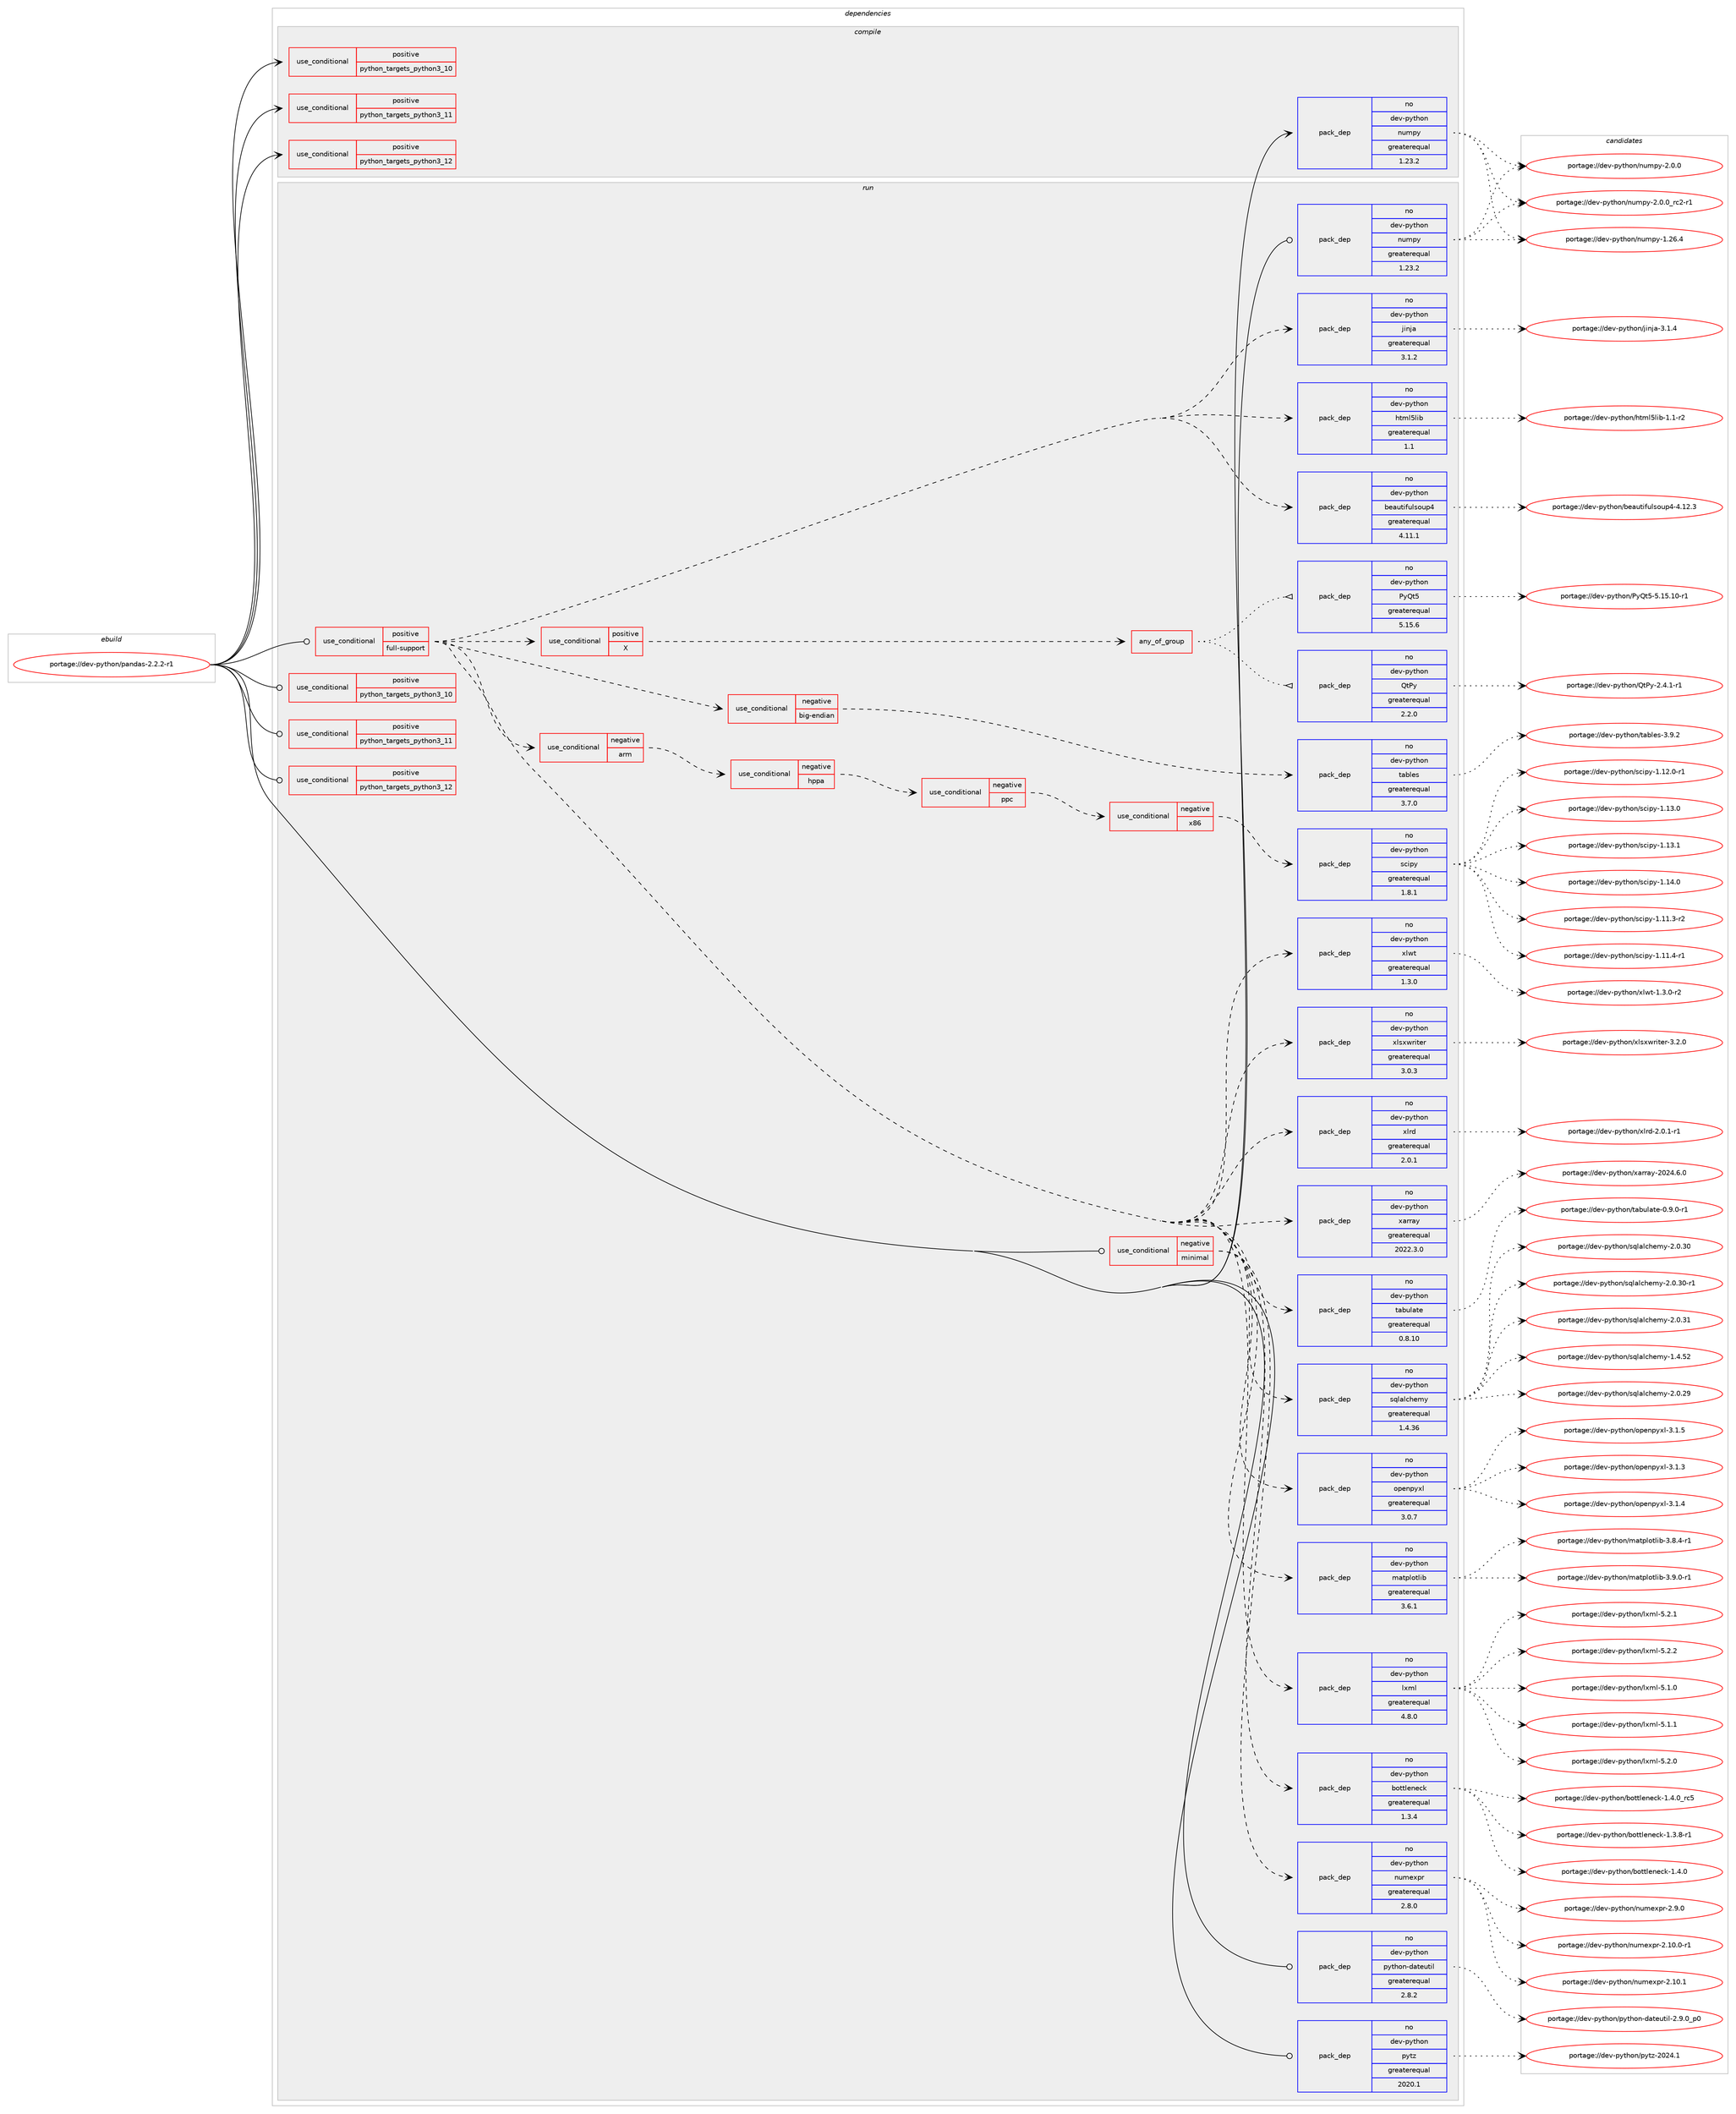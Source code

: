 digraph prolog {

# *************
# Graph options
# *************

newrank=true;
concentrate=true;
compound=true;
graph [rankdir=LR,fontname=Helvetica,fontsize=10,ranksep=1.5];#, ranksep=2.5, nodesep=0.2];
edge  [arrowhead=vee];
node  [fontname=Helvetica,fontsize=10];

# **********
# The ebuild
# **********

subgraph cluster_leftcol {
color=gray;
rank=same;
label=<<i>ebuild</i>>;
id [label="portage://dev-python/pandas-2.2.2-r1", color=red, width=4, href="../dev-python/pandas-2.2.2-r1.svg"];
}

# ****************
# The dependencies
# ****************

subgraph cluster_midcol {
color=gray;
label=<<i>dependencies</i>>;
subgraph cluster_compile {
fillcolor="#eeeeee";
style=filled;
label=<<i>compile</i>>;
subgraph cond34626 {
dependency77101 [label=<<TABLE BORDER="0" CELLBORDER="1" CELLSPACING="0" CELLPADDING="4"><TR><TD ROWSPAN="3" CELLPADDING="10">use_conditional</TD></TR><TR><TD>positive</TD></TR><TR><TD>python_targets_python3_10</TD></TR></TABLE>>, shape=none, color=red];
# *** BEGIN UNKNOWN DEPENDENCY TYPE (TODO) ***
# dependency77101 -> package_dependency(portage://dev-python/pandas-2.2.2-r1,install,no,dev-lang,python,none,[,,],[slot(3.10)],[use(enable(threads),positive)])
# *** END UNKNOWN DEPENDENCY TYPE (TODO) ***

}
id:e -> dependency77101:w [weight=20,style="solid",arrowhead="vee"];
subgraph cond34627 {
dependency77102 [label=<<TABLE BORDER="0" CELLBORDER="1" CELLSPACING="0" CELLPADDING="4"><TR><TD ROWSPAN="3" CELLPADDING="10">use_conditional</TD></TR><TR><TD>positive</TD></TR><TR><TD>python_targets_python3_11</TD></TR></TABLE>>, shape=none, color=red];
# *** BEGIN UNKNOWN DEPENDENCY TYPE (TODO) ***
# dependency77102 -> package_dependency(portage://dev-python/pandas-2.2.2-r1,install,no,dev-lang,python,none,[,,],[slot(3.11)],[use(enable(threads),positive)])
# *** END UNKNOWN DEPENDENCY TYPE (TODO) ***

}
id:e -> dependency77102:w [weight=20,style="solid",arrowhead="vee"];
subgraph cond34628 {
dependency77103 [label=<<TABLE BORDER="0" CELLBORDER="1" CELLSPACING="0" CELLPADDING="4"><TR><TD ROWSPAN="3" CELLPADDING="10">use_conditional</TD></TR><TR><TD>positive</TD></TR><TR><TD>python_targets_python3_12</TD></TR></TABLE>>, shape=none, color=red];
# *** BEGIN UNKNOWN DEPENDENCY TYPE (TODO) ***
# dependency77103 -> package_dependency(portage://dev-python/pandas-2.2.2-r1,install,no,dev-lang,python,none,[,,],[slot(3.12)],[use(enable(threads),positive)])
# *** END UNKNOWN DEPENDENCY TYPE (TODO) ***

}
id:e -> dependency77103:w [weight=20,style="solid",arrowhead="vee"];
subgraph pack41259 {
dependency77104 [label=<<TABLE BORDER="0" CELLBORDER="1" CELLSPACING="0" CELLPADDING="4" WIDTH="220"><TR><TD ROWSPAN="6" CELLPADDING="30">pack_dep</TD></TR><TR><TD WIDTH="110">no</TD></TR><TR><TD>dev-python</TD></TR><TR><TD>numpy</TD></TR><TR><TD>greaterequal</TD></TR><TR><TD>1.23.2</TD></TR></TABLE>>, shape=none, color=blue];
}
id:e -> dependency77104:w [weight=20,style="solid",arrowhead="vee"];
}
subgraph cluster_compileandrun {
fillcolor="#eeeeee";
style=filled;
label=<<i>compile and run</i>>;
}
subgraph cluster_run {
fillcolor="#eeeeee";
style=filled;
label=<<i>run</i>>;
subgraph cond34629 {
dependency77105 [label=<<TABLE BORDER="0" CELLBORDER="1" CELLSPACING="0" CELLPADDING="4"><TR><TD ROWSPAN="3" CELLPADDING="10">use_conditional</TD></TR><TR><TD>negative</TD></TR><TR><TD>minimal</TD></TR></TABLE>>, shape=none, color=red];
subgraph pack41260 {
dependency77106 [label=<<TABLE BORDER="0" CELLBORDER="1" CELLSPACING="0" CELLPADDING="4" WIDTH="220"><TR><TD ROWSPAN="6" CELLPADDING="30">pack_dep</TD></TR><TR><TD WIDTH="110">no</TD></TR><TR><TD>dev-python</TD></TR><TR><TD>bottleneck</TD></TR><TR><TD>greaterequal</TD></TR><TR><TD>1.3.4</TD></TR></TABLE>>, shape=none, color=blue];
}
dependency77105:e -> dependency77106:w [weight=20,style="dashed",arrowhead="vee"];
subgraph pack41261 {
dependency77107 [label=<<TABLE BORDER="0" CELLBORDER="1" CELLSPACING="0" CELLPADDING="4" WIDTH="220"><TR><TD ROWSPAN="6" CELLPADDING="30">pack_dep</TD></TR><TR><TD WIDTH="110">no</TD></TR><TR><TD>dev-python</TD></TR><TR><TD>numexpr</TD></TR><TR><TD>greaterequal</TD></TR><TR><TD>2.8.0</TD></TR></TABLE>>, shape=none, color=blue];
}
dependency77105:e -> dependency77107:w [weight=20,style="dashed",arrowhead="vee"];
}
id:e -> dependency77105:w [weight=20,style="solid",arrowhead="odot"];
subgraph cond34630 {
dependency77108 [label=<<TABLE BORDER="0" CELLBORDER="1" CELLSPACING="0" CELLPADDING="4"><TR><TD ROWSPAN="3" CELLPADDING="10">use_conditional</TD></TR><TR><TD>positive</TD></TR><TR><TD>full-support</TD></TR></TABLE>>, shape=none, color=red];
subgraph pack41262 {
dependency77109 [label=<<TABLE BORDER="0" CELLBORDER="1" CELLSPACING="0" CELLPADDING="4" WIDTH="220"><TR><TD ROWSPAN="6" CELLPADDING="30">pack_dep</TD></TR><TR><TD WIDTH="110">no</TD></TR><TR><TD>dev-python</TD></TR><TR><TD>beautifulsoup4</TD></TR><TR><TD>greaterequal</TD></TR><TR><TD>4.11.1</TD></TR></TABLE>>, shape=none, color=blue];
}
dependency77108:e -> dependency77109:w [weight=20,style="dashed",arrowhead="vee"];
# *** BEGIN UNKNOWN DEPENDENCY TYPE (TODO) ***
# dependency77108 -> package_dependency(portage://dev-python/pandas-2.2.2-r1,run,no,dev-python,blosc,none,[,,],[],[use(optenable(python_targets_python3_10),negative),use(optenable(python_targets_python3_11),negative),use(optenable(python_targets_python3_12),negative)])
# *** END UNKNOWN DEPENDENCY TYPE (TODO) ***

subgraph pack41263 {
dependency77110 [label=<<TABLE BORDER="0" CELLBORDER="1" CELLSPACING="0" CELLPADDING="4" WIDTH="220"><TR><TD ROWSPAN="6" CELLPADDING="30">pack_dep</TD></TR><TR><TD WIDTH="110">no</TD></TR><TR><TD>dev-python</TD></TR><TR><TD>html5lib</TD></TR><TR><TD>greaterequal</TD></TR><TR><TD>1.1</TD></TR></TABLE>>, shape=none, color=blue];
}
dependency77108:e -> dependency77110:w [weight=20,style="dashed",arrowhead="vee"];
subgraph pack41264 {
dependency77111 [label=<<TABLE BORDER="0" CELLBORDER="1" CELLSPACING="0" CELLPADDING="4" WIDTH="220"><TR><TD ROWSPAN="6" CELLPADDING="30">pack_dep</TD></TR><TR><TD WIDTH="110">no</TD></TR><TR><TD>dev-python</TD></TR><TR><TD>jinja</TD></TR><TR><TD>greaterequal</TD></TR><TR><TD>3.1.2</TD></TR></TABLE>>, shape=none, color=blue];
}
dependency77108:e -> dependency77111:w [weight=20,style="dashed",arrowhead="vee"];
subgraph pack41265 {
dependency77112 [label=<<TABLE BORDER="0" CELLBORDER="1" CELLSPACING="0" CELLPADDING="4" WIDTH="220"><TR><TD ROWSPAN="6" CELLPADDING="30">pack_dep</TD></TR><TR><TD WIDTH="110">no</TD></TR><TR><TD>dev-python</TD></TR><TR><TD>lxml</TD></TR><TR><TD>greaterequal</TD></TR><TR><TD>4.8.0</TD></TR></TABLE>>, shape=none, color=blue];
}
dependency77108:e -> dependency77112:w [weight=20,style="dashed",arrowhead="vee"];
subgraph pack41266 {
dependency77113 [label=<<TABLE BORDER="0" CELLBORDER="1" CELLSPACING="0" CELLPADDING="4" WIDTH="220"><TR><TD ROWSPAN="6" CELLPADDING="30">pack_dep</TD></TR><TR><TD WIDTH="110">no</TD></TR><TR><TD>dev-python</TD></TR><TR><TD>matplotlib</TD></TR><TR><TD>greaterequal</TD></TR><TR><TD>3.6.1</TD></TR></TABLE>>, shape=none, color=blue];
}
dependency77108:e -> dependency77113:w [weight=20,style="dashed",arrowhead="vee"];
subgraph pack41267 {
dependency77114 [label=<<TABLE BORDER="0" CELLBORDER="1" CELLSPACING="0" CELLPADDING="4" WIDTH="220"><TR><TD ROWSPAN="6" CELLPADDING="30">pack_dep</TD></TR><TR><TD WIDTH="110">no</TD></TR><TR><TD>dev-python</TD></TR><TR><TD>openpyxl</TD></TR><TR><TD>greaterequal</TD></TR><TR><TD>3.0.7</TD></TR></TABLE>>, shape=none, color=blue];
}
dependency77108:e -> dependency77114:w [weight=20,style="dashed",arrowhead="vee"];
subgraph pack41268 {
dependency77115 [label=<<TABLE BORDER="0" CELLBORDER="1" CELLSPACING="0" CELLPADDING="4" WIDTH="220"><TR><TD ROWSPAN="6" CELLPADDING="30">pack_dep</TD></TR><TR><TD WIDTH="110">no</TD></TR><TR><TD>dev-python</TD></TR><TR><TD>sqlalchemy</TD></TR><TR><TD>greaterequal</TD></TR><TR><TD>1.4.36</TD></TR></TABLE>>, shape=none, color=blue];
}
dependency77108:e -> dependency77115:w [weight=20,style="dashed",arrowhead="vee"];
subgraph pack41269 {
dependency77116 [label=<<TABLE BORDER="0" CELLBORDER="1" CELLSPACING="0" CELLPADDING="4" WIDTH="220"><TR><TD ROWSPAN="6" CELLPADDING="30">pack_dep</TD></TR><TR><TD WIDTH="110">no</TD></TR><TR><TD>dev-python</TD></TR><TR><TD>tabulate</TD></TR><TR><TD>greaterequal</TD></TR><TR><TD>0.8.10</TD></TR></TABLE>>, shape=none, color=blue];
}
dependency77108:e -> dependency77116:w [weight=20,style="dashed",arrowhead="vee"];
subgraph pack41270 {
dependency77117 [label=<<TABLE BORDER="0" CELLBORDER="1" CELLSPACING="0" CELLPADDING="4" WIDTH="220"><TR><TD ROWSPAN="6" CELLPADDING="30">pack_dep</TD></TR><TR><TD WIDTH="110">no</TD></TR><TR><TD>dev-python</TD></TR><TR><TD>xarray</TD></TR><TR><TD>greaterequal</TD></TR><TR><TD>2022.3.0</TD></TR></TABLE>>, shape=none, color=blue];
}
dependency77108:e -> dependency77117:w [weight=20,style="dashed",arrowhead="vee"];
subgraph pack41271 {
dependency77118 [label=<<TABLE BORDER="0" CELLBORDER="1" CELLSPACING="0" CELLPADDING="4" WIDTH="220"><TR><TD ROWSPAN="6" CELLPADDING="30">pack_dep</TD></TR><TR><TD WIDTH="110">no</TD></TR><TR><TD>dev-python</TD></TR><TR><TD>xlrd</TD></TR><TR><TD>greaterequal</TD></TR><TR><TD>2.0.1</TD></TR></TABLE>>, shape=none, color=blue];
}
dependency77108:e -> dependency77118:w [weight=20,style="dashed",arrowhead="vee"];
subgraph pack41272 {
dependency77119 [label=<<TABLE BORDER="0" CELLBORDER="1" CELLSPACING="0" CELLPADDING="4" WIDTH="220"><TR><TD ROWSPAN="6" CELLPADDING="30">pack_dep</TD></TR><TR><TD WIDTH="110">no</TD></TR><TR><TD>dev-python</TD></TR><TR><TD>xlsxwriter</TD></TR><TR><TD>greaterequal</TD></TR><TR><TD>3.0.3</TD></TR></TABLE>>, shape=none, color=blue];
}
dependency77108:e -> dependency77119:w [weight=20,style="dashed",arrowhead="vee"];
subgraph pack41273 {
dependency77120 [label=<<TABLE BORDER="0" CELLBORDER="1" CELLSPACING="0" CELLPADDING="4" WIDTH="220"><TR><TD ROWSPAN="6" CELLPADDING="30">pack_dep</TD></TR><TR><TD WIDTH="110">no</TD></TR><TR><TD>dev-python</TD></TR><TR><TD>xlwt</TD></TR><TR><TD>greaterequal</TD></TR><TR><TD>1.3.0</TD></TR></TABLE>>, shape=none, color=blue];
}
dependency77108:e -> dependency77120:w [weight=20,style="dashed",arrowhead="vee"];
subgraph cond34631 {
dependency77121 [label=<<TABLE BORDER="0" CELLBORDER="1" CELLSPACING="0" CELLPADDING="4"><TR><TD ROWSPAN="3" CELLPADDING="10">use_conditional</TD></TR><TR><TD>negative</TD></TR><TR><TD>arm</TD></TR></TABLE>>, shape=none, color=red];
subgraph cond34632 {
dependency77122 [label=<<TABLE BORDER="0" CELLBORDER="1" CELLSPACING="0" CELLPADDING="4"><TR><TD ROWSPAN="3" CELLPADDING="10">use_conditional</TD></TR><TR><TD>negative</TD></TR><TR><TD>hppa</TD></TR></TABLE>>, shape=none, color=red];
subgraph cond34633 {
dependency77123 [label=<<TABLE BORDER="0" CELLBORDER="1" CELLSPACING="0" CELLPADDING="4"><TR><TD ROWSPAN="3" CELLPADDING="10">use_conditional</TD></TR><TR><TD>negative</TD></TR><TR><TD>ppc</TD></TR></TABLE>>, shape=none, color=red];
subgraph cond34634 {
dependency77124 [label=<<TABLE BORDER="0" CELLBORDER="1" CELLSPACING="0" CELLPADDING="4"><TR><TD ROWSPAN="3" CELLPADDING="10">use_conditional</TD></TR><TR><TD>negative</TD></TR><TR><TD>x86</TD></TR></TABLE>>, shape=none, color=red];
subgraph pack41274 {
dependency77125 [label=<<TABLE BORDER="0" CELLBORDER="1" CELLSPACING="0" CELLPADDING="4" WIDTH="220"><TR><TD ROWSPAN="6" CELLPADDING="30">pack_dep</TD></TR><TR><TD WIDTH="110">no</TD></TR><TR><TD>dev-python</TD></TR><TR><TD>scipy</TD></TR><TR><TD>greaterequal</TD></TR><TR><TD>1.8.1</TD></TR></TABLE>>, shape=none, color=blue];
}
dependency77124:e -> dependency77125:w [weight=20,style="dashed",arrowhead="vee"];
# *** BEGIN UNKNOWN DEPENDENCY TYPE (TODO) ***
# dependency77124 -> package_dependency(portage://dev-python/pandas-2.2.2-r1,run,no,dev-python,statsmodels,none,[,,],[],[use(optenable(python_targets_python3_10),negative),use(optenable(python_targets_python3_11),negative),use(optenable(python_targets_python3_12),negative)])
# *** END UNKNOWN DEPENDENCY TYPE (TODO) ***

}
dependency77123:e -> dependency77124:w [weight=20,style="dashed",arrowhead="vee"];
}
dependency77122:e -> dependency77123:w [weight=20,style="dashed",arrowhead="vee"];
}
dependency77121:e -> dependency77122:w [weight=20,style="dashed",arrowhead="vee"];
}
dependency77108:e -> dependency77121:w [weight=20,style="dashed",arrowhead="vee"];
subgraph cond34635 {
dependency77126 [label=<<TABLE BORDER="0" CELLBORDER="1" CELLSPACING="0" CELLPADDING="4"><TR><TD ROWSPAN="3" CELLPADDING="10">use_conditional</TD></TR><TR><TD>negative</TD></TR><TR><TD>big-endian</TD></TR></TABLE>>, shape=none, color=red];
subgraph pack41275 {
dependency77127 [label=<<TABLE BORDER="0" CELLBORDER="1" CELLSPACING="0" CELLPADDING="4" WIDTH="220"><TR><TD ROWSPAN="6" CELLPADDING="30">pack_dep</TD></TR><TR><TD WIDTH="110">no</TD></TR><TR><TD>dev-python</TD></TR><TR><TD>tables</TD></TR><TR><TD>greaterequal</TD></TR><TR><TD>3.7.0</TD></TR></TABLE>>, shape=none, color=blue];
}
dependency77126:e -> dependency77127:w [weight=20,style="dashed",arrowhead="vee"];
}
dependency77108:e -> dependency77126:w [weight=20,style="dashed",arrowhead="vee"];
subgraph cond34636 {
dependency77128 [label=<<TABLE BORDER="0" CELLBORDER="1" CELLSPACING="0" CELLPADDING="4"><TR><TD ROWSPAN="3" CELLPADDING="10">use_conditional</TD></TR><TR><TD>positive</TD></TR><TR><TD>X</TD></TR></TABLE>>, shape=none, color=red];
subgraph any1074 {
dependency77129 [label=<<TABLE BORDER="0" CELLBORDER="1" CELLSPACING="0" CELLPADDING="4"><TR><TD CELLPADDING="10">any_of_group</TD></TR></TABLE>>, shape=none, color=red];subgraph pack41276 {
dependency77130 [label=<<TABLE BORDER="0" CELLBORDER="1" CELLSPACING="0" CELLPADDING="4" WIDTH="220"><TR><TD ROWSPAN="6" CELLPADDING="30">pack_dep</TD></TR><TR><TD WIDTH="110">no</TD></TR><TR><TD>dev-python</TD></TR><TR><TD>PyQt5</TD></TR><TR><TD>greaterequal</TD></TR><TR><TD>5.15.6</TD></TR></TABLE>>, shape=none, color=blue];
}
dependency77129:e -> dependency77130:w [weight=20,style="dotted",arrowhead="oinv"];
subgraph pack41277 {
dependency77131 [label=<<TABLE BORDER="0" CELLBORDER="1" CELLSPACING="0" CELLPADDING="4" WIDTH="220"><TR><TD ROWSPAN="6" CELLPADDING="30">pack_dep</TD></TR><TR><TD WIDTH="110">no</TD></TR><TR><TD>dev-python</TD></TR><TR><TD>QtPy</TD></TR><TR><TD>greaterequal</TD></TR><TR><TD>2.2.0</TD></TR></TABLE>>, shape=none, color=blue];
}
dependency77129:e -> dependency77131:w [weight=20,style="dotted",arrowhead="oinv"];
# *** BEGIN UNKNOWN DEPENDENCY TYPE (TODO) ***
# dependency77129 -> package_dependency(portage://dev-python/pandas-2.2.2-r1,run,no,x11-misc,xclip,none,[,,],[],[])
# *** END UNKNOWN DEPENDENCY TYPE (TODO) ***

# *** BEGIN UNKNOWN DEPENDENCY TYPE (TODO) ***
# dependency77129 -> package_dependency(portage://dev-python/pandas-2.2.2-r1,run,no,x11-misc,xsel,none,[,,],[],[])
# *** END UNKNOWN DEPENDENCY TYPE (TODO) ***

}
dependency77128:e -> dependency77129:w [weight=20,style="dashed",arrowhead="vee"];
}
dependency77108:e -> dependency77128:w [weight=20,style="dashed",arrowhead="vee"];
}
id:e -> dependency77108:w [weight=20,style="solid",arrowhead="odot"];
subgraph cond34637 {
dependency77132 [label=<<TABLE BORDER="0" CELLBORDER="1" CELLSPACING="0" CELLPADDING="4"><TR><TD ROWSPAN="3" CELLPADDING="10">use_conditional</TD></TR><TR><TD>positive</TD></TR><TR><TD>python_targets_python3_10</TD></TR></TABLE>>, shape=none, color=red];
# *** BEGIN UNKNOWN DEPENDENCY TYPE (TODO) ***
# dependency77132 -> package_dependency(portage://dev-python/pandas-2.2.2-r1,run,no,dev-lang,python,none,[,,],[slot(3.10)],[use(enable(threads),positive)])
# *** END UNKNOWN DEPENDENCY TYPE (TODO) ***

}
id:e -> dependency77132:w [weight=20,style="solid",arrowhead="odot"];
subgraph cond34638 {
dependency77133 [label=<<TABLE BORDER="0" CELLBORDER="1" CELLSPACING="0" CELLPADDING="4"><TR><TD ROWSPAN="3" CELLPADDING="10">use_conditional</TD></TR><TR><TD>positive</TD></TR><TR><TD>python_targets_python3_11</TD></TR></TABLE>>, shape=none, color=red];
# *** BEGIN UNKNOWN DEPENDENCY TYPE (TODO) ***
# dependency77133 -> package_dependency(portage://dev-python/pandas-2.2.2-r1,run,no,dev-lang,python,none,[,,],[slot(3.11)],[use(enable(threads),positive)])
# *** END UNKNOWN DEPENDENCY TYPE (TODO) ***

}
id:e -> dependency77133:w [weight=20,style="solid",arrowhead="odot"];
subgraph cond34639 {
dependency77134 [label=<<TABLE BORDER="0" CELLBORDER="1" CELLSPACING="0" CELLPADDING="4"><TR><TD ROWSPAN="3" CELLPADDING="10">use_conditional</TD></TR><TR><TD>positive</TD></TR><TR><TD>python_targets_python3_12</TD></TR></TABLE>>, shape=none, color=red];
# *** BEGIN UNKNOWN DEPENDENCY TYPE (TODO) ***
# dependency77134 -> package_dependency(portage://dev-python/pandas-2.2.2-r1,run,no,dev-lang,python,none,[,,],[slot(3.12)],[use(enable(threads),positive)])
# *** END UNKNOWN DEPENDENCY TYPE (TODO) ***

}
id:e -> dependency77134:w [weight=20,style="solid",arrowhead="odot"];
subgraph pack41278 {
dependency77135 [label=<<TABLE BORDER="0" CELLBORDER="1" CELLSPACING="0" CELLPADDING="4" WIDTH="220"><TR><TD ROWSPAN="6" CELLPADDING="30">pack_dep</TD></TR><TR><TD WIDTH="110">no</TD></TR><TR><TD>dev-python</TD></TR><TR><TD>numpy</TD></TR><TR><TD>greaterequal</TD></TR><TR><TD>1.23.2</TD></TR></TABLE>>, shape=none, color=blue];
}
id:e -> dependency77135:w [weight=20,style="solid",arrowhead="odot"];
subgraph pack41279 {
dependency77136 [label=<<TABLE BORDER="0" CELLBORDER="1" CELLSPACING="0" CELLPADDING="4" WIDTH="220"><TR><TD ROWSPAN="6" CELLPADDING="30">pack_dep</TD></TR><TR><TD WIDTH="110">no</TD></TR><TR><TD>dev-python</TD></TR><TR><TD>python-dateutil</TD></TR><TR><TD>greaterequal</TD></TR><TR><TD>2.8.2</TD></TR></TABLE>>, shape=none, color=blue];
}
id:e -> dependency77136:w [weight=20,style="solid",arrowhead="odot"];
subgraph pack41280 {
dependency77137 [label=<<TABLE BORDER="0" CELLBORDER="1" CELLSPACING="0" CELLPADDING="4" WIDTH="220"><TR><TD ROWSPAN="6" CELLPADDING="30">pack_dep</TD></TR><TR><TD WIDTH="110">no</TD></TR><TR><TD>dev-python</TD></TR><TR><TD>pytz</TD></TR><TR><TD>greaterequal</TD></TR><TR><TD>2020.1</TD></TR></TABLE>>, shape=none, color=blue];
}
id:e -> dependency77137:w [weight=20,style="solid",arrowhead="odot"];
# *** BEGIN UNKNOWN DEPENDENCY TYPE (TODO) ***
# id -> package_dependency(portage://dev-python/pandas-2.2.2-r1,run,no,dev-python,tzdata,none,[,,],[],[use(optenable(python_targets_python3_10),negative),use(optenable(python_targets_python3_11),negative),use(optenable(python_targets_python3_12),negative)])
# *** END UNKNOWN DEPENDENCY TYPE (TODO) ***

}
}

# **************
# The candidates
# **************

subgraph cluster_choices {
rank=same;
color=gray;
label=<<i>candidates</i>>;

subgraph choice41259 {
color=black;
nodesep=1;
choice100101118451121211161041111104711011710911212145494650544652 [label="portage://dev-python/numpy-1.26.4", color=red, width=4,href="../dev-python/numpy-1.26.4.svg"];
choice1001011184511212111610411111047110117109112121455046484648 [label="portage://dev-python/numpy-2.0.0", color=red, width=4,href="../dev-python/numpy-2.0.0.svg"];
choice10010111845112121116104111110471101171091121214550464846489511499504511449 [label="portage://dev-python/numpy-2.0.0_rc2-r1", color=red, width=4,href="../dev-python/numpy-2.0.0_rc2-r1.svg"];
dependency77104:e -> choice100101118451121211161041111104711011710911212145494650544652:w [style=dotted,weight="100"];
dependency77104:e -> choice1001011184511212111610411111047110117109112121455046484648:w [style=dotted,weight="100"];
dependency77104:e -> choice10010111845112121116104111110471101171091121214550464846489511499504511449:w [style=dotted,weight="100"];
}
subgraph choice41260 {
color=black;
nodesep=1;
choice100101118451121211161041111104798111116116108101110101991074549465146564511449 [label="portage://dev-python/bottleneck-1.3.8-r1", color=red, width=4,href="../dev-python/bottleneck-1.3.8-r1.svg"];
choice10010111845112121116104111110479811111611610810111010199107454946524648 [label="portage://dev-python/bottleneck-1.4.0", color=red, width=4,href="../dev-python/bottleneck-1.4.0.svg"];
choice10010111845112121116104111110479811111611610810111010199107454946524648951149953 [label="portage://dev-python/bottleneck-1.4.0_rc5", color=red, width=4,href="../dev-python/bottleneck-1.4.0_rc5.svg"];
dependency77106:e -> choice100101118451121211161041111104798111116116108101110101991074549465146564511449:w [style=dotted,weight="100"];
dependency77106:e -> choice10010111845112121116104111110479811111611610810111010199107454946524648:w [style=dotted,weight="100"];
dependency77106:e -> choice10010111845112121116104111110479811111611610810111010199107454946524648951149953:w [style=dotted,weight="100"];
}
subgraph choice41261 {
color=black;
nodesep=1;
choice1001011184511212111610411111047110117109101120112114455046494846484511449 [label="portage://dev-python/numexpr-2.10.0-r1", color=red, width=4,href="../dev-python/numexpr-2.10.0-r1.svg"];
choice100101118451121211161041111104711011710910112011211445504649484649 [label="portage://dev-python/numexpr-2.10.1", color=red, width=4,href="../dev-python/numexpr-2.10.1.svg"];
choice1001011184511212111610411111047110117109101120112114455046574648 [label="portage://dev-python/numexpr-2.9.0", color=red, width=4,href="../dev-python/numexpr-2.9.0.svg"];
dependency77107:e -> choice1001011184511212111610411111047110117109101120112114455046494846484511449:w [style=dotted,weight="100"];
dependency77107:e -> choice100101118451121211161041111104711011710910112011211445504649484649:w [style=dotted,weight="100"];
dependency77107:e -> choice1001011184511212111610411111047110117109101120112114455046574648:w [style=dotted,weight="100"];
}
subgraph choice41262 {
color=black;
nodesep=1;
choice100101118451121211161041111104798101971171161051021171081151111171125245524649504651 [label="portage://dev-python/beautifulsoup4-4.12.3", color=red, width=4,href="../dev-python/beautifulsoup4-4.12.3.svg"];
dependency77109:e -> choice100101118451121211161041111104798101971171161051021171081151111171125245524649504651:w [style=dotted,weight="100"];
}
subgraph choice41263 {
color=black;
nodesep=1;
choice10010111845112121116104111110471041161091085310810598454946494511450 [label="portage://dev-python/html5lib-1.1-r2", color=red, width=4,href="../dev-python/html5lib-1.1-r2.svg"];
dependency77110:e -> choice10010111845112121116104111110471041161091085310810598454946494511450:w [style=dotted,weight="100"];
}
subgraph choice41264 {
color=black;
nodesep=1;
choice100101118451121211161041111104710610511010697455146494652 [label="portage://dev-python/jinja-3.1.4", color=red, width=4,href="../dev-python/jinja-3.1.4.svg"];
dependency77111:e -> choice100101118451121211161041111104710610511010697455146494652:w [style=dotted,weight="100"];
}
subgraph choice41265 {
color=black;
nodesep=1;
choice1001011184511212111610411111047108120109108455346494648 [label="portage://dev-python/lxml-5.1.0", color=red, width=4,href="../dev-python/lxml-5.1.0.svg"];
choice1001011184511212111610411111047108120109108455346494649 [label="portage://dev-python/lxml-5.1.1", color=red, width=4,href="../dev-python/lxml-5.1.1.svg"];
choice1001011184511212111610411111047108120109108455346504648 [label="portage://dev-python/lxml-5.2.0", color=red, width=4,href="../dev-python/lxml-5.2.0.svg"];
choice1001011184511212111610411111047108120109108455346504649 [label="portage://dev-python/lxml-5.2.1", color=red, width=4,href="../dev-python/lxml-5.2.1.svg"];
choice1001011184511212111610411111047108120109108455346504650 [label="portage://dev-python/lxml-5.2.2", color=red, width=4,href="../dev-python/lxml-5.2.2.svg"];
dependency77112:e -> choice1001011184511212111610411111047108120109108455346494648:w [style=dotted,weight="100"];
dependency77112:e -> choice1001011184511212111610411111047108120109108455346494649:w [style=dotted,weight="100"];
dependency77112:e -> choice1001011184511212111610411111047108120109108455346504648:w [style=dotted,weight="100"];
dependency77112:e -> choice1001011184511212111610411111047108120109108455346504649:w [style=dotted,weight="100"];
dependency77112:e -> choice1001011184511212111610411111047108120109108455346504650:w [style=dotted,weight="100"];
}
subgraph choice41266 {
color=black;
nodesep=1;
choice100101118451121211161041111104710997116112108111116108105984551465646524511449 [label="portage://dev-python/matplotlib-3.8.4-r1", color=red, width=4,href="../dev-python/matplotlib-3.8.4-r1.svg"];
choice100101118451121211161041111104710997116112108111116108105984551465746484511449 [label="portage://dev-python/matplotlib-3.9.0-r1", color=red, width=4,href="../dev-python/matplotlib-3.9.0-r1.svg"];
dependency77113:e -> choice100101118451121211161041111104710997116112108111116108105984551465646524511449:w [style=dotted,weight="100"];
dependency77113:e -> choice100101118451121211161041111104710997116112108111116108105984551465746484511449:w [style=dotted,weight="100"];
}
subgraph choice41267 {
color=black;
nodesep=1;
choice1001011184511212111610411111047111112101110112121120108455146494651 [label="portage://dev-python/openpyxl-3.1.3", color=red, width=4,href="../dev-python/openpyxl-3.1.3.svg"];
choice1001011184511212111610411111047111112101110112121120108455146494652 [label="portage://dev-python/openpyxl-3.1.4", color=red, width=4,href="../dev-python/openpyxl-3.1.4.svg"];
choice1001011184511212111610411111047111112101110112121120108455146494653 [label="portage://dev-python/openpyxl-3.1.5", color=red, width=4,href="../dev-python/openpyxl-3.1.5.svg"];
dependency77114:e -> choice1001011184511212111610411111047111112101110112121120108455146494651:w [style=dotted,weight="100"];
dependency77114:e -> choice1001011184511212111610411111047111112101110112121120108455146494652:w [style=dotted,weight="100"];
dependency77114:e -> choice1001011184511212111610411111047111112101110112121120108455146494653:w [style=dotted,weight="100"];
}
subgraph choice41268 {
color=black;
nodesep=1;
choice1001011184511212111610411111047115113108971089910410110912145494652465350 [label="portage://dev-python/sqlalchemy-1.4.52", color=red, width=4,href="../dev-python/sqlalchemy-1.4.52.svg"];
choice1001011184511212111610411111047115113108971089910410110912145504648465057 [label="portage://dev-python/sqlalchemy-2.0.29", color=red, width=4,href="../dev-python/sqlalchemy-2.0.29.svg"];
choice1001011184511212111610411111047115113108971089910410110912145504648465148 [label="portage://dev-python/sqlalchemy-2.0.30", color=red, width=4,href="../dev-python/sqlalchemy-2.0.30.svg"];
choice10010111845112121116104111110471151131089710899104101109121455046484651484511449 [label="portage://dev-python/sqlalchemy-2.0.30-r1", color=red, width=4,href="../dev-python/sqlalchemy-2.0.30-r1.svg"];
choice1001011184511212111610411111047115113108971089910410110912145504648465149 [label="portage://dev-python/sqlalchemy-2.0.31", color=red, width=4,href="../dev-python/sqlalchemy-2.0.31.svg"];
dependency77115:e -> choice1001011184511212111610411111047115113108971089910410110912145494652465350:w [style=dotted,weight="100"];
dependency77115:e -> choice1001011184511212111610411111047115113108971089910410110912145504648465057:w [style=dotted,weight="100"];
dependency77115:e -> choice1001011184511212111610411111047115113108971089910410110912145504648465148:w [style=dotted,weight="100"];
dependency77115:e -> choice10010111845112121116104111110471151131089710899104101109121455046484651484511449:w [style=dotted,weight="100"];
dependency77115:e -> choice1001011184511212111610411111047115113108971089910410110912145504648465149:w [style=dotted,weight="100"];
}
subgraph choice41269 {
color=black;
nodesep=1;
choice10010111845112121116104111110471169798117108971161014548465746484511449 [label="portage://dev-python/tabulate-0.9.0-r1", color=red, width=4,href="../dev-python/tabulate-0.9.0-r1.svg"];
dependency77116:e -> choice10010111845112121116104111110471169798117108971161014548465746484511449:w [style=dotted,weight="100"];
}
subgraph choice41270 {
color=black;
nodesep=1;
choice10010111845112121116104111110471209711411497121455048505246544648 [label="portage://dev-python/xarray-2024.6.0", color=red, width=4,href="../dev-python/xarray-2024.6.0.svg"];
dependency77117:e -> choice10010111845112121116104111110471209711411497121455048505246544648:w [style=dotted,weight="100"];
}
subgraph choice41271 {
color=black;
nodesep=1;
choice10010111845112121116104111110471201081141004550464846494511449 [label="portage://dev-python/xlrd-2.0.1-r1", color=red, width=4,href="../dev-python/xlrd-2.0.1-r1.svg"];
dependency77118:e -> choice10010111845112121116104111110471201081141004550464846494511449:w [style=dotted,weight="100"];
}
subgraph choice41272 {
color=black;
nodesep=1;
choice1001011184511212111610411111047120108115120119114105116101114455146504648 [label="portage://dev-python/xlsxwriter-3.2.0", color=red, width=4,href="../dev-python/xlsxwriter-3.2.0.svg"];
dependency77119:e -> choice1001011184511212111610411111047120108115120119114105116101114455146504648:w [style=dotted,weight="100"];
}
subgraph choice41273 {
color=black;
nodesep=1;
choice10010111845112121116104111110471201081191164549465146484511450 [label="portage://dev-python/xlwt-1.3.0-r2", color=red, width=4,href="../dev-python/xlwt-1.3.0-r2.svg"];
dependency77120:e -> choice10010111845112121116104111110471201081191164549465146484511450:w [style=dotted,weight="100"];
}
subgraph choice41274 {
color=black;
nodesep=1;
choice100101118451121211161041111104711599105112121454946494946514511450 [label="portage://dev-python/scipy-1.11.3-r2", color=red, width=4,href="../dev-python/scipy-1.11.3-r2.svg"];
choice100101118451121211161041111104711599105112121454946494946524511449 [label="portage://dev-python/scipy-1.11.4-r1", color=red, width=4,href="../dev-python/scipy-1.11.4-r1.svg"];
choice100101118451121211161041111104711599105112121454946495046484511449 [label="portage://dev-python/scipy-1.12.0-r1", color=red, width=4,href="../dev-python/scipy-1.12.0-r1.svg"];
choice10010111845112121116104111110471159910511212145494649514648 [label="portage://dev-python/scipy-1.13.0", color=red, width=4,href="../dev-python/scipy-1.13.0.svg"];
choice10010111845112121116104111110471159910511212145494649514649 [label="portage://dev-python/scipy-1.13.1", color=red, width=4,href="../dev-python/scipy-1.13.1.svg"];
choice10010111845112121116104111110471159910511212145494649524648 [label="portage://dev-python/scipy-1.14.0", color=red, width=4,href="../dev-python/scipy-1.14.0.svg"];
dependency77125:e -> choice100101118451121211161041111104711599105112121454946494946514511450:w [style=dotted,weight="100"];
dependency77125:e -> choice100101118451121211161041111104711599105112121454946494946524511449:w [style=dotted,weight="100"];
dependency77125:e -> choice100101118451121211161041111104711599105112121454946495046484511449:w [style=dotted,weight="100"];
dependency77125:e -> choice10010111845112121116104111110471159910511212145494649514648:w [style=dotted,weight="100"];
dependency77125:e -> choice10010111845112121116104111110471159910511212145494649514649:w [style=dotted,weight="100"];
dependency77125:e -> choice10010111845112121116104111110471159910511212145494649524648:w [style=dotted,weight="100"];
}
subgraph choice41275 {
color=black;
nodesep=1;
choice10010111845112121116104111110471169798108101115455146574650 [label="portage://dev-python/tables-3.9.2", color=red, width=4,href="../dev-python/tables-3.9.2.svg"];
dependency77127:e -> choice10010111845112121116104111110471169798108101115455146574650:w [style=dotted,weight="100"];
}
subgraph choice41276 {
color=black;
nodesep=1;
choice100101118451121211161041111104780121811165345534649534649484511449 [label="portage://dev-python/PyQt5-5.15.10-r1", color=red, width=4,href="../dev-python/PyQt5-5.15.10-r1.svg"];
dependency77130:e -> choice100101118451121211161041111104780121811165345534649534649484511449:w [style=dotted,weight="100"];
}
subgraph choice41277 {
color=black;
nodesep=1;
choice100101118451121211161041111104781116801214550465246494511449 [label="portage://dev-python/QtPy-2.4.1-r1", color=red, width=4,href="../dev-python/QtPy-2.4.1-r1.svg"];
dependency77131:e -> choice100101118451121211161041111104781116801214550465246494511449:w [style=dotted,weight="100"];
}
subgraph choice41278 {
color=black;
nodesep=1;
choice100101118451121211161041111104711011710911212145494650544652 [label="portage://dev-python/numpy-1.26.4", color=red, width=4,href="../dev-python/numpy-1.26.4.svg"];
choice1001011184511212111610411111047110117109112121455046484648 [label="portage://dev-python/numpy-2.0.0", color=red, width=4,href="../dev-python/numpy-2.0.0.svg"];
choice10010111845112121116104111110471101171091121214550464846489511499504511449 [label="portage://dev-python/numpy-2.0.0_rc2-r1", color=red, width=4,href="../dev-python/numpy-2.0.0_rc2-r1.svg"];
dependency77135:e -> choice100101118451121211161041111104711011710911212145494650544652:w [style=dotted,weight="100"];
dependency77135:e -> choice1001011184511212111610411111047110117109112121455046484648:w [style=dotted,weight="100"];
dependency77135:e -> choice10010111845112121116104111110471101171091121214550464846489511499504511449:w [style=dotted,weight="100"];
}
subgraph choice41279 {
color=black;
nodesep=1;
choice100101118451121211161041111104711212111610411111045100971161011171161051084550465746489511248 [label="portage://dev-python/python-dateutil-2.9.0_p0", color=red, width=4,href="../dev-python/python-dateutil-2.9.0_p0.svg"];
dependency77136:e -> choice100101118451121211161041111104711212111610411111045100971161011171161051084550465746489511248:w [style=dotted,weight="100"];
}
subgraph choice41280 {
color=black;
nodesep=1;
choice100101118451121211161041111104711212111612245504850524649 [label="portage://dev-python/pytz-2024.1", color=red, width=4,href="../dev-python/pytz-2024.1.svg"];
dependency77137:e -> choice100101118451121211161041111104711212111612245504850524649:w [style=dotted,weight="100"];
}
}

}
